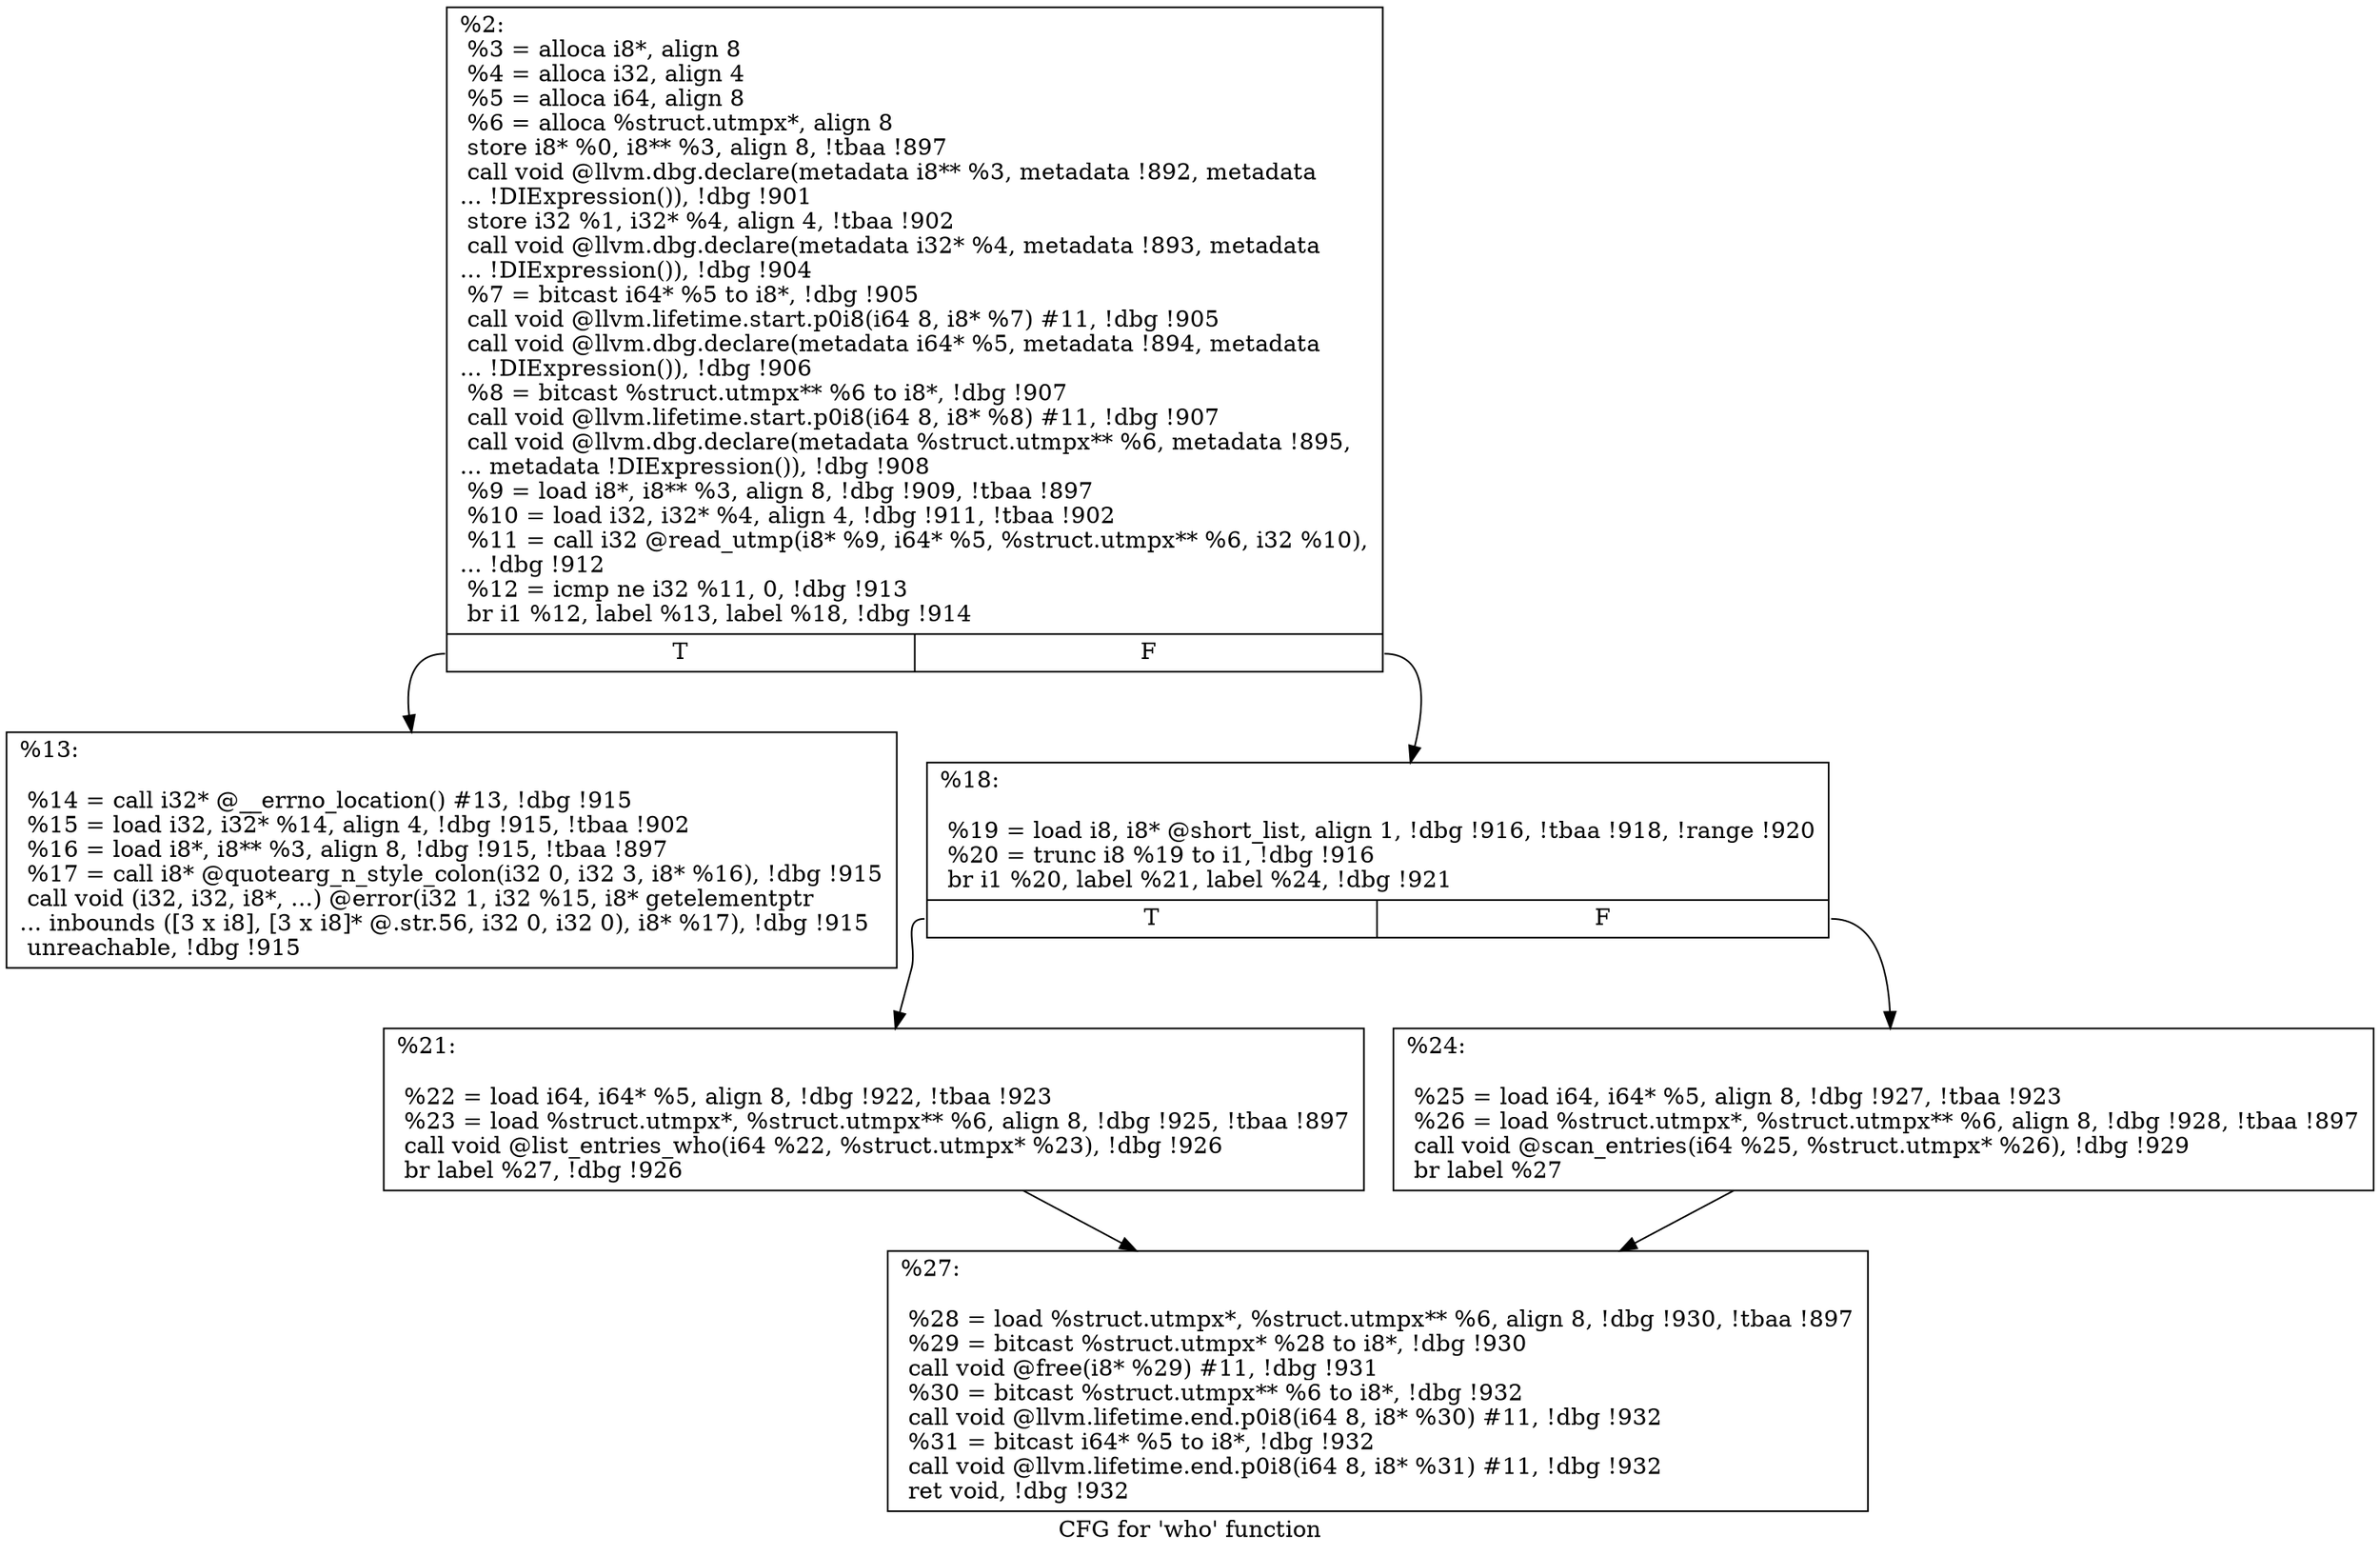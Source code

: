 digraph "CFG for 'who' function" {
	label="CFG for 'who' function";

	Node0x1059ad0 [shape=record,label="{%2:\l  %3 = alloca i8*, align 8\l  %4 = alloca i32, align 4\l  %5 = alloca i64, align 8\l  %6 = alloca %struct.utmpx*, align 8\l  store i8* %0, i8** %3, align 8, !tbaa !897\l  call void @llvm.dbg.declare(metadata i8** %3, metadata !892, metadata\l... !DIExpression()), !dbg !901\l  store i32 %1, i32* %4, align 4, !tbaa !902\l  call void @llvm.dbg.declare(metadata i32* %4, metadata !893, metadata\l... !DIExpression()), !dbg !904\l  %7 = bitcast i64* %5 to i8*, !dbg !905\l  call void @llvm.lifetime.start.p0i8(i64 8, i8* %7) #11, !dbg !905\l  call void @llvm.dbg.declare(metadata i64* %5, metadata !894, metadata\l... !DIExpression()), !dbg !906\l  %8 = bitcast %struct.utmpx** %6 to i8*, !dbg !907\l  call void @llvm.lifetime.start.p0i8(i64 8, i8* %8) #11, !dbg !907\l  call void @llvm.dbg.declare(metadata %struct.utmpx** %6, metadata !895,\l... metadata !DIExpression()), !dbg !908\l  %9 = load i8*, i8** %3, align 8, !dbg !909, !tbaa !897\l  %10 = load i32, i32* %4, align 4, !dbg !911, !tbaa !902\l  %11 = call i32 @read_utmp(i8* %9, i64* %5, %struct.utmpx** %6, i32 %10),\l... !dbg !912\l  %12 = icmp ne i32 %11, 0, !dbg !913\l  br i1 %12, label %13, label %18, !dbg !914\l|{<s0>T|<s1>F}}"];
	Node0x1059ad0:s0 -> Node0x104aa00;
	Node0x1059ad0:s1 -> Node0x104aa50;
	Node0x104aa00 [shape=record,label="{%13:\l\l  %14 = call i32* @__errno_location() #13, !dbg !915\l  %15 = load i32, i32* %14, align 4, !dbg !915, !tbaa !902\l  %16 = load i8*, i8** %3, align 8, !dbg !915, !tbaa !897\l  %17 = call i8* @quotearg_n_style_colon(i32 0, i32 3, i8* %16), !dbg !915\l  call void (i32, i32, i8*, ...) @error(i32 1, i32 %15, i8* getelementptr\l... inbounds ([3 x i8], [3 x i8]* @.str.56, i32 0, i32 0), i8* %17), !dbg !915\l  unreachable, !dbg !915\l}"];
	Node0x104aa50 [shape=record,label="{%18:\l\l  %19 = load i8, i8* @short_list, align 1, !dbg !916, !tbaa !918, !range !920\l  %20 = trunc i8 %19 to i1, !dbg !916\l  br i1 %20, label %21, label %24, !dbg !921\l|{<s0>T|<s1>F}}"];
	Node0x104aa50:s0 -> Node0x104aaa0;
	Node0x104aa50:s1 -> Node0x104aaf0;
	Node0x104aaa0 [shape=record,label="{%21:\l\l  %22 = load i64, i64* %5, align 8, !dbg !922, !tbaa !923\l  %23 = load %struct.utmpx*, %struct.utmpx** %6, align 8, !dbg !925, !tbaa !897\l  call void @list_entries_who(i64 %22, %struct.utmpx* %23), !dbg !926\l  br label %27, !dbg !926\l}"];
	Node0x104aaa0 -> Node0x104ab40;
	Node0x104aaf0 [shape=record,label="{%24:\l\l  %25 = load i64, i64* %5, align 8, !dbg !927, !tbaa !923\l  %26 = load %struct.utmpx*, %struct.utmpx** %6, align 8, !dbg !928, !tbaa !897\l  call void @scan_entries(i64 %25, %struct.utmpx* %26), !dbg !929\l  br label %27\l}"];
	Node0x104aaf0 -> Node0x104ab40;
	Node0x104ab40 [shape=record,label="{%27:\l\l  %28 = load %struct.utmpx*, %struct.utmpx** %6, align 8, !dbg !930, !tbaa !897\l  %29 = bitcast %struct.utmpx* %28 to i8*, !dbg !930\l  call void @free(i8* %29) #11, !dbg !931\l  %30 = bitcast %struct.utmpx** %6 to i8*, !dbg !932\l  call void @llvm.lifetime.end.p0i8(i64 8, i8* %30) #11, !dbg !932\l  %31 = bitcast i64* %5 to i8*, !dbg !932\l  call void @llvm.lifetime.end.p0i8(i64 8, i8* %31) #11, !dbg !932\l  ret void, !dbg !932\l}"];
}
